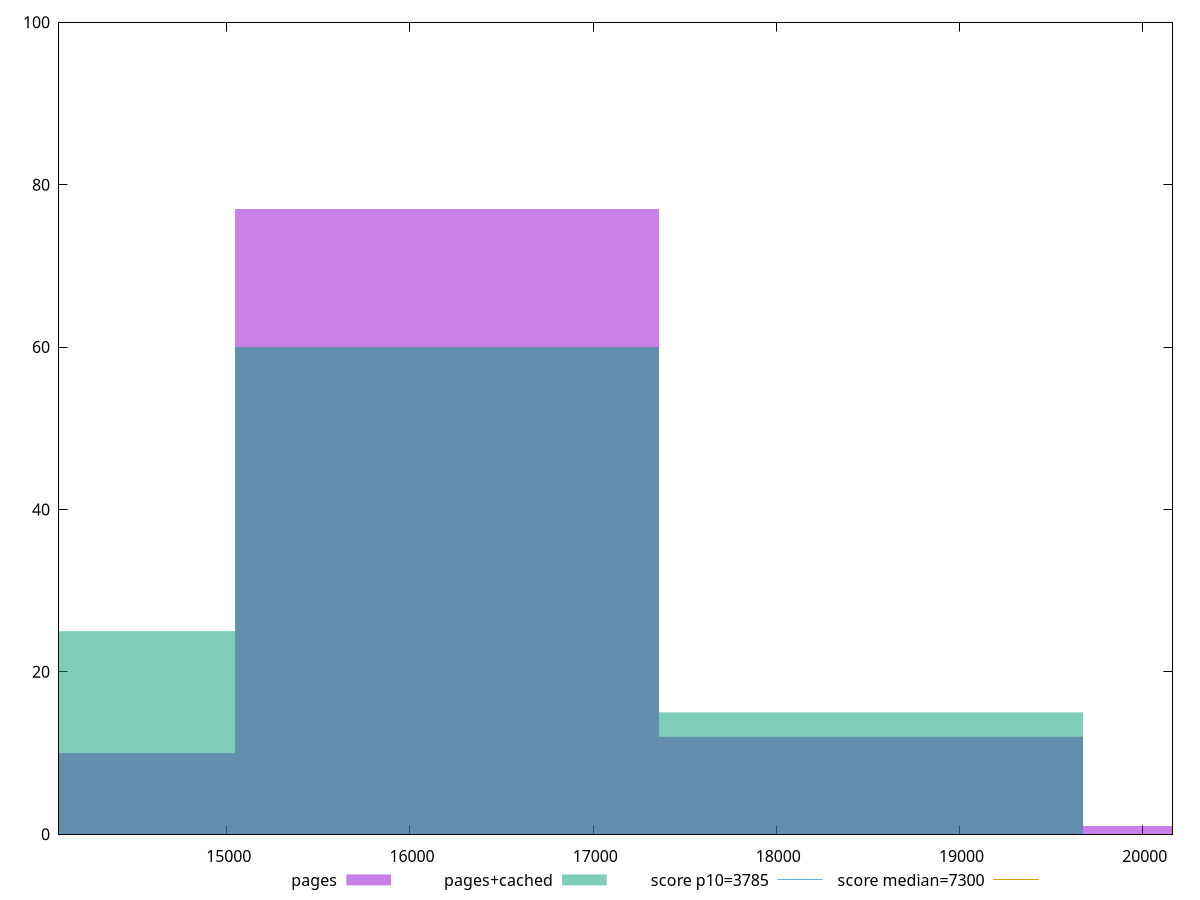 reset

$pages <<EOF
16202.489028469477 77
13887.847738688124 10
18517.13031825083 12
20831.771608032184 1
EOF

$pagesCached <<EOF
18517.13031825083 15
16202.489028469477 60
13887.847738688124 25
EOF

set key outside below
set boxwidth 2314.641289781354
set xrange [14084.165500000003:20162.571000000004]
set yrange [0:100]
set trange [0:100]
set style fill transparent solid 0.5 noborder

set parametric
set terminal svg size 640, 500 enhanced background rgb 'white'
set output "report_00013_2021-02-09T12-04-24.940Z/interactive/comparison/histogram/0_vs_1.svg"

plot $pages title "pages" with boxes, \
     $pagesCached title "pages+cached" with boxes, \
     3785,t title "score p10=3785", \
     7300,t title "score median=7300"

reset
